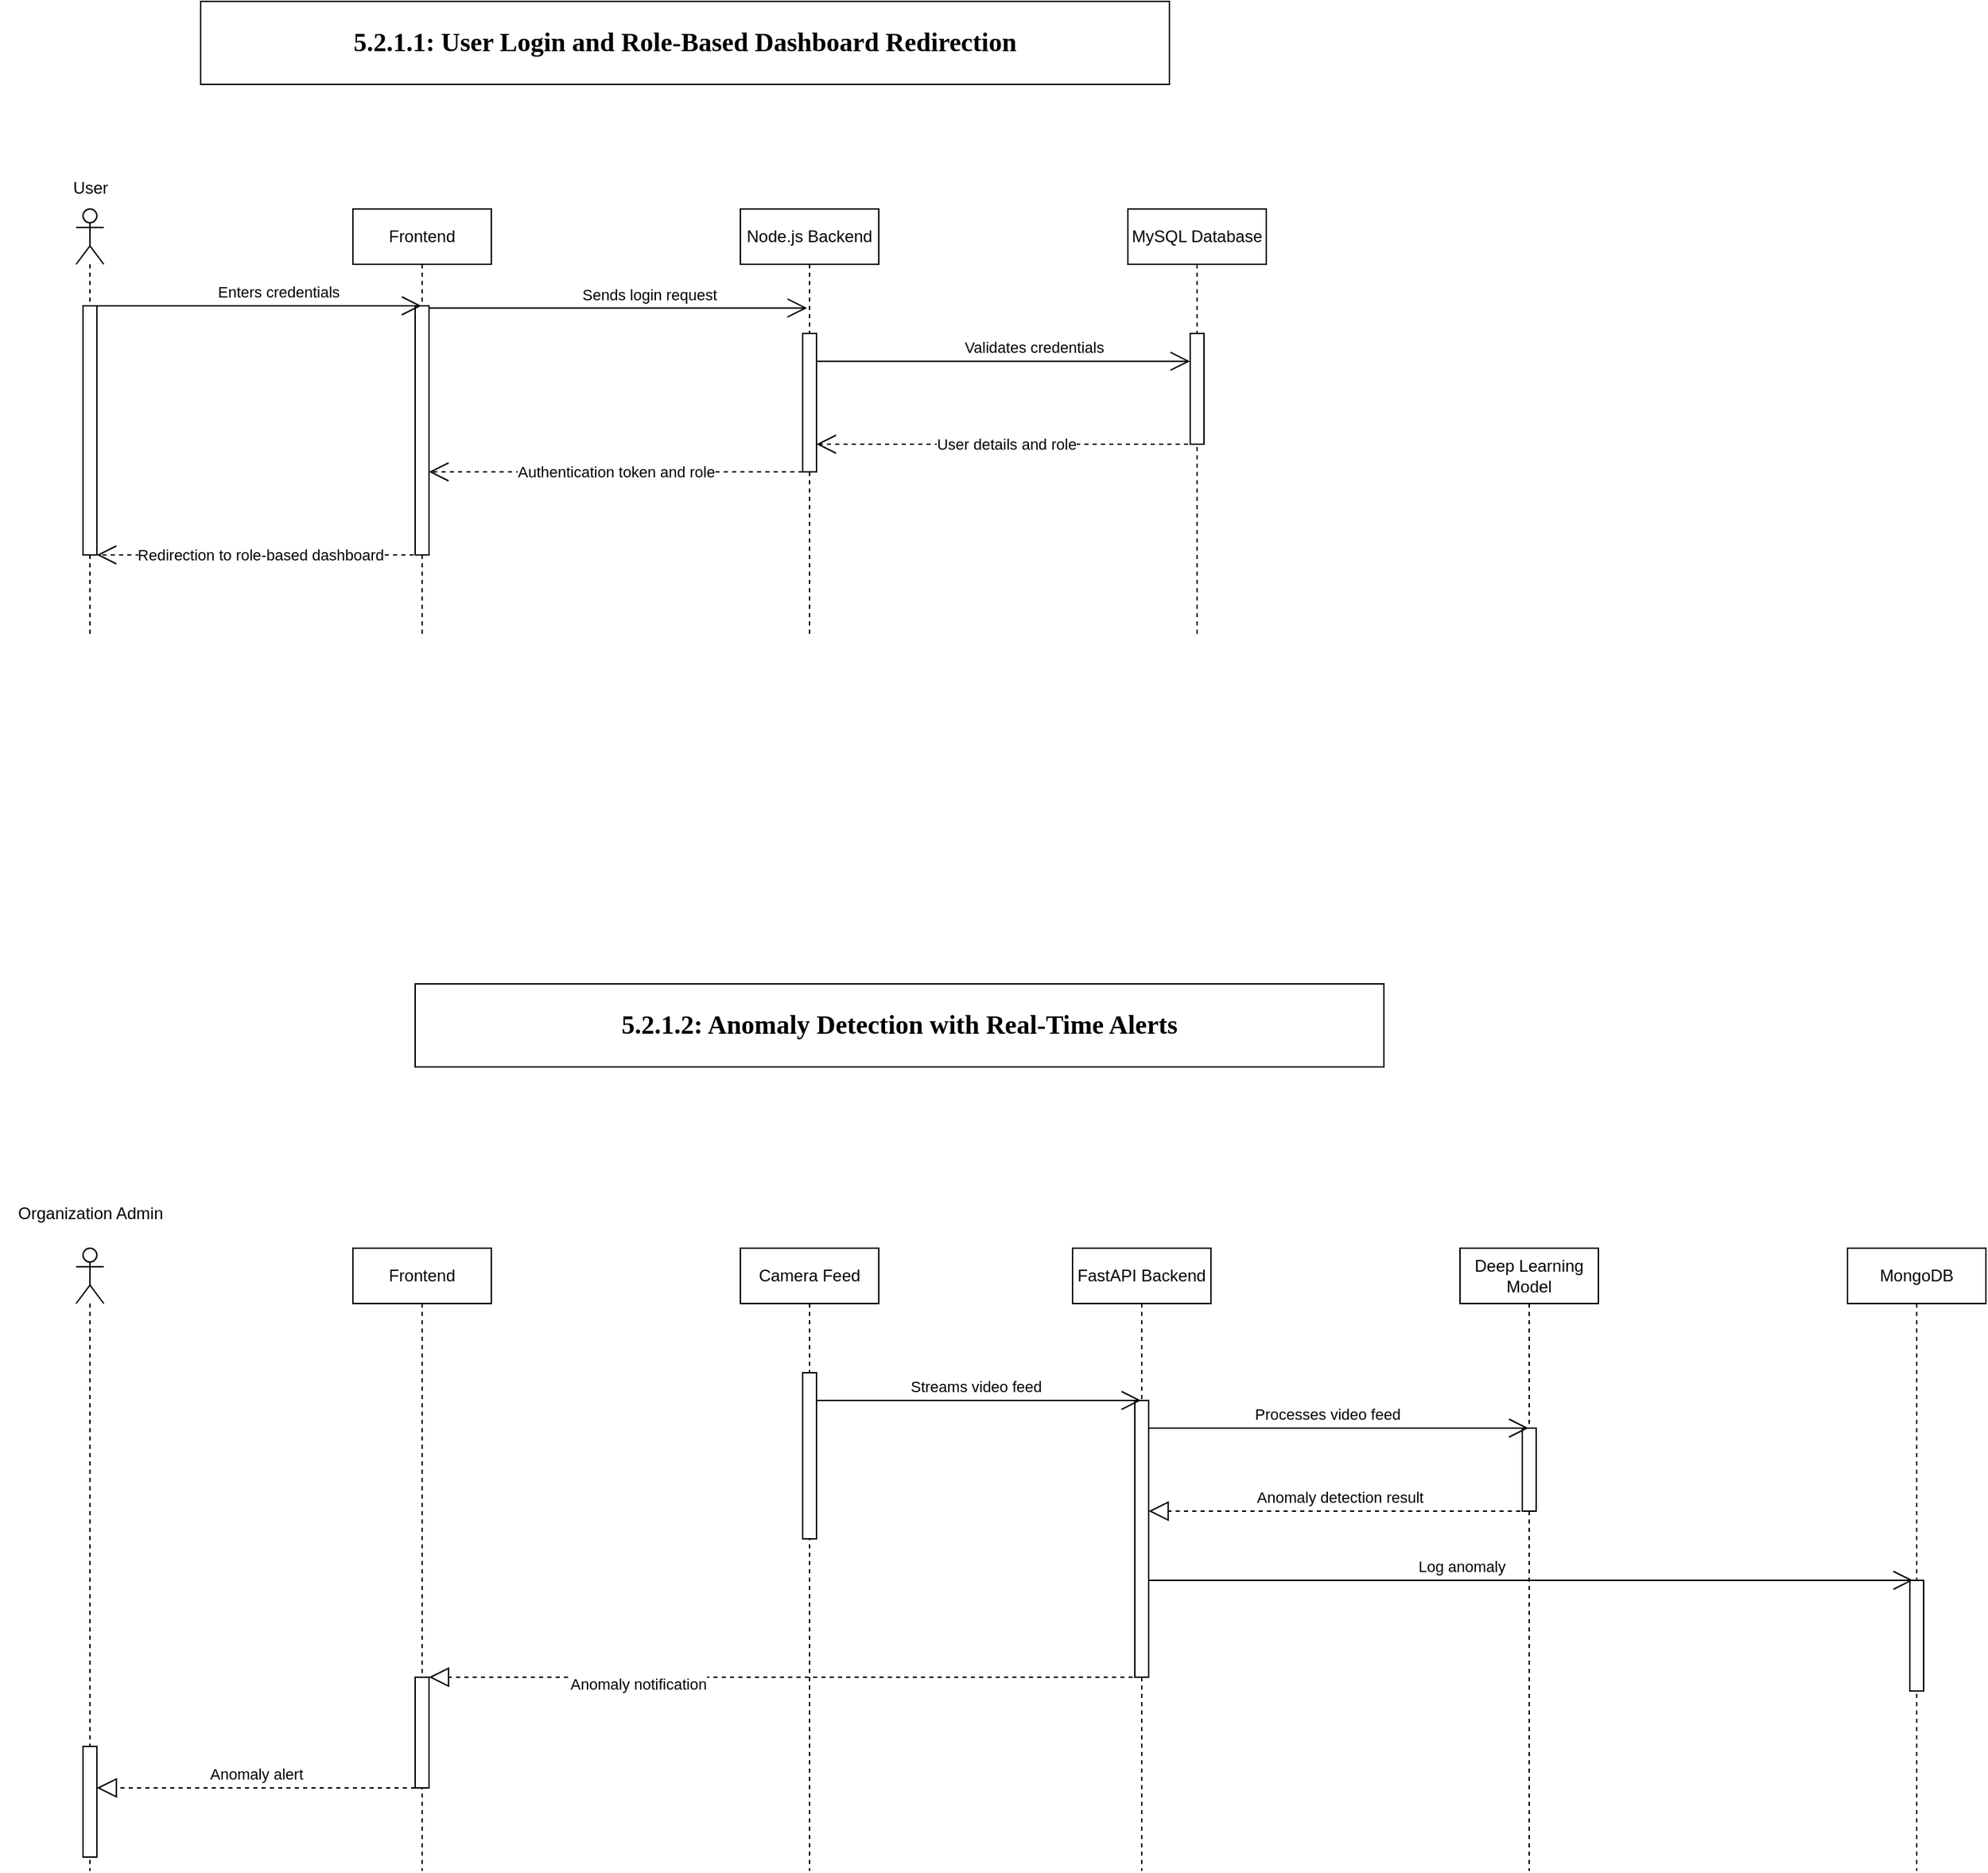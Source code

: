 <mxfile version="24.8.6">
  <diagram name="Page-1" id="YjxeK9bLciFAWOQJMdaE">
    <mxGraphModel dx="830" dy="814" grid="1" gridSize="10" guides="1" tooltips="1" connect="1" arrows="1" fold="1" page="0" pageScale="1" pageWidth="850" pageHeight="1100" math="0" shadow="0">
      <root>
        <mxCell id="0" />
        <mxCell id="1" parent="0" />
        <mxCell id="VmuarMkctPneKjOc8SRD-7" value="" style="shape=umlLifeline;perimeter=lifelinePerimeter;whiteSpace=wrap;html=1;container=1;dropTarget=0;collapsible=0;recursiveResize=0;outlineConnect=0;portConstraint=eastwest;newEdgeStyle={&quot;curved&quot;:0,&quot;rounded&quot;:0};participant=umlActor;" vertex="1" parent="1">
          <mxGeometry x="70" y="50" width="20" height="310" as="geometry" />
        </mxCell>
        <mxCell id="VmuarMkctPneKjOc8SRD-11" value="" style="html=1;points=[[0,0,0,0,5],[0,1,0,0,-5],[1,0,0,0,5],[1,1,0,0,-5]];perimeter=orthogonalPerimeter;outlineConnect=0;targetShapes=umlLifeline;portConstraint=eastwest;newEdgeStyle={&quot;curved&quot;:0,&quot;rounded&quot;:0};" vertex="1" parent="VmuarMkctPneKjOc8SRD-7">
          <mxGeometry x="5" y="70" width="10" height="180" as="geometry" />
        </mxCell>
        <mxCell id="VmuarMkctPneKjOc8SRD-8" value="Frontend" style="shape=umlLifeline;perimeter=lifelinePerimeter;whiteSpace=wrap;html=1;container=1;dropTarget=0;collapsible=0;recursiveResize=0;outlineConnect=0;portConstraint=eastwest;newEdgeStyle={&quot;curved&quot;:0,&quot;rounded&quot;:0};" vertex="1" parent="1">
          <mxGeometry x="270" y="50" width="100" height="310" as="geometry" />
        </mxCell>
        <mxCell id="VmuarMkctPneKjOc8SRD-14" value="" style="html=1;points=[[0,0,0,0,5],[0,1,0,0,-5],[1,0,0,0,5],[1,1,0,0,-5]];perimeter=orthogonalPerimeter;outlineConnect=0;targetShapes=umlLifeline;portConstraint=eastwest;newEdgeStyle={&quot;curved&quot;:0,&quot;rounded&quot;:0};" vertex="1" parent="VmuarMkctPneKjOc8SRD-8">
          <mxGeometry x="45" y="70" width="10" height="180" as="geometry" />
        </mxCell>
        <mxCell id="VmuarMkctPneKjOc8SRD-9" value="Node.js Backend" style="shape=umlLifeline;perimeter=lifelinePerimeter;whiteSpace=wrap;html=1;container=1;dropTarget=0;collapsible=0;recursiveResize=0;outlineConnect=0;portConstraint=eastwest;newEdgeStyle={&quot;curved&quot;:0,&quot;rounded&quot;:0};" vertex="1" parent="1">
          <mxGeometry x="550" y="50" width="100" height="310" as="geometry" />
        </mxCell>
        <mxCell id="VmuarMkctPneKjOc8SRD-19" value="" style="html=1;points=[[0,0,0,0,5],[0,1,0,0,-5],[1,0,0,0,5],[1,1,0,0,-5]];perimeter=orthogonalPerimeter;outlineConnect=0;targetShapes=umlLifeline;portConstraint=eastwest;newEdgeStyle={&quot;curved&quot;:0,&quot;rounded&quot;:0};" vertex="1" parent="VmuarMkctPneKjOc8SRD-9">
          <mxGeometry x="45" y="90" width="10" height="100" as="geometry" />
        </mxCell>
        <mxCell id="VmuarMkctPneKjOc8SRD-10" value="MySQL Database" style="shape=umlLifeline;perimeter=lifelinePerimeter;whiteSpace=wrap;html=1;container=1;dropTarget=0;collapsible=0;recursiveResize=0;outlineConnect=0;portConstraint=eastwest;newEdgeStyle={&quot;curved&quot;:0,&quot;rounded&quot;:0};" vertex="1" parent="1">
          <mxGeometry x="830" y="50" width="100" height="310" as="geometry" />
        </mxCell>
        <mxCell id="VmuarMkctPneKjOc8SRD-20" value="" style="html=1;points=[[0,0,0,0,5],[0,1,0,0,-5],[1,0,0,0,5],[1,1,0,0,-5]];perimeter=orthogonalPerimeter;outlineConnect=0;targetShapes=umlLifeline;portConstraint=eastwest;newEdgeStyle={&quot;curved&quot;:0,&quot;rounded&quot;:0};" vertex="1" parent="VmuarMkctPneKjOc8SRD-10">
          <mxGeometry x="45" y="90" width="10" height="80" as="geometry" />
        </mxCell>
        <mxCell id="VmuarMkctPneKjOc8SRD-12" value="" style="endArrow=open;endFill=1;endSize=12;html=1;rounded=0;" edge="1" parent="1" target="VmuarMkctPneKjOc8SRD-8">
          <mxGeometry width="160" relative="1" as="geometry">
            <mxPoint x="80" y="120" as="sourcePoint" />
            <mxPoint x="240" y="120" as="targetPoint" />
          </mxGeometry>
        </mxCell>
        <mxCell id="VmuarMkctPneKjOc8SRD-13" value="Enters credentials" style="edgeLabel;html=1;align=center;verticalAlign=middle;resizable=0;points=[];" vertex="1" connectable="0" parent="VmuarMkctPneKjOc8SRD-12">
          <mxGeometry x="0.4" y="-1" relative="1" as="geometry">
            <mxPoint x="-32" y="-11" as="offset" />
          </mxGeometry>
        </mxCell>
        <mxCell id="VmuarMkctPneKjOc8SRD-16" value="" style="endArrow=open;endFill=1;endSize=12;html=1;rounded=0;entryX=0.482;entryY=0.231;entryDx=0;entryDy=0;entryPerimeter=0;" edge="1" parent="1" source="VmuarMkctPneKjOc8SRD-14" target="VmuarMkctPneKjOc8SRD-9">
          <mxGeometry width="160" relative="1" as="geometry">
            <mxPoint x="330" y="140" as="sourcePoint" />
            <mxPoint x="570" y="140" as="targetPoint" />
          </mxGeometry>
        </mxCell>
        <mxCell id="VmuarMkctPneKjOc8SRD-17" value="Sends login request" style="edgeLabel;html=1;align=center;verticalAlign=middle;resizable=0;points=[];" vertex="1" connectable="0" parent="VmuarMkctPneKjOc8SRD-16">
          <mxGeometry x="0.4" y="-1" relative="1" as="geometry">
            <mxPoint x="-32" y="-11" as="offset" />
          </mxGeometry>
        </mxCell>
        <mxCell id="VmuarMkctPneKjOc8SRD-21" value="" style="endArrow=open;endFill=1;endSize=12;html=1;rounded=0;entryX=-0.017;entryY=0.251;entryDx=0;entryDy=0;entryPerimeter=0;" edge="1" parent="1" source="VmuarMkctPneKjOc8SRD-19" target="VmuarMkctPneKjOc8SRD-20">
          <mxGeometry width="160" relative="1" as="geometry">
            <mxPoint x="610" y="160" as="sourcePoint" />
            <mxPoint x="870" y="160" as="targetPoint" />
          </mxGeometry>
        </mxCell>
        <mxCell id="VmuarMkctPneKjOc8SRD-22" value="Validates credentials" style="edgeLabel;html=1;align=center;verticalAlign=middle;resizable=0;points=[];" vertex="1" connectable="0" parent="VmuarMkctPneKjOc8SRD-21">
          <mxGeometry x="0.4" y="-1" relative="1" as="geometry">
            <mxPoint x="-32" y="-11" as="offset" />
          </mxGeometry>
        </mxCell>
        <mxCell id="VmuarMkctPneKjOc8SRD-23" value="User details and role" style="endArrow=open;endSize=12;dashed=1;html=1;rounded=0;" edge="1" parent="1" target="VmuarMkctPneKjOc8SRD-19">
          <mxGeometry width="160" relative="1" as="geometry">
            <mxPoint x="879.5" y="220" as="sourcePoint" />
            <mxPoint x="610" y="220" as="targetPoint" />
          </mxGeometry>
        </mxCell>
        <mxCell id="VmuarMkctPneKjOc8SRD-24" value="Authentication token and role" style="endArrow=open;endSize=12;dashed=1;html=1;rounded=0;" edge="1" parent="1" target="VmuarMkctPneKjOc8SRD-14">
          <mxGeometry width="160" relative="1" as="geometry">
            <mxPoint x="595" y="240" as="sourcePoint" />
            <mxPoint x="330" y="240" as="targetPoint" />
          </mxGeometry>
        </mxCell>
        <mxCell id="VmuarMkctPneKjOc8SRD-25" value="Redirection to role-based dashboard" style="endArrow=open;endSize=12;dashed=1;html=1;rounded=0;" edge="1" parent="1" target="VmuarMkctPneKjOc8SRD-11">
          <mxGeometry width="160" relative="1" as="geometry">
            <mxPoint x="320" y="300" as="sourcePoint" />
            <mxPoint x="90" y="300" as="targetPoint" />
          </mxGeometry>
        </mxCell>
        <mxCell id="VmuarMkctPneKjOc8SRD-26" value="5.2.1.1: User Login and Role-Based Dashboard Redirection" style="whiteSpace=wrap;html=1;fontSize=19;fontStyle=1;fontFamily=Lucida Console;" vertex="1" parent="1">
          <mxGeometry x="160" y="-100" width="700" height="60" as="geometry" />
        </mxCell>
        <mxCell id="VmuarMkctPneKjOc8SRD-27" value="" style="shape=umlLifeline;perimeter=lifelinePerimeter;whiteSpace=wrap;html=1;container=1;dropTarget=0;collapsible=0;recursiveResize=0;outlineConnect=0;portConstraint=eastwest;newEdgeStyle={&quot;curved&quot;:0,&quot;rounded&quot;:0};participant=umlActor;" vertex="1" parent="1">
          <mxGeometry x="70" y="801" width="20" height="450" as="geometry" />
        </mxCell>
        <mxCell id="VmuarMkctPneKjOc8SRD-50" value="" style="html=1;points=[[0,0,0,0,5],[0,1,0,0,-5],[1,0,0,0,5],[1,1,0,0,-5]];perimeter=orthogonalPerimeter;outlineConnect=0;targetShapes=umlLifeline;portConstraint=eastwest;newEdgeStyle={&quot;curved&quot;:0,&quot;rounded&quot;:0};" vertex="1" parent="VmuarMkctPneKjOc8SRD-27">
          <mxGeometry x="5" y="360" width="10" height="80" as="geometry" />
        </mxCell>
        <mxCell id="VmuarMkctPneKjOc8SRD-28" value="User" style="text;html=1;align=center;verticalAlign=middle;resizable=0;points=[];autosize=1;strokeColor=none;fillColor=none;" vertex="1" parent="1">
          <mxGeometry x="55" y="20" width="50" height="30" as="geometry" />
        </mxCell>
        <mxCell id="VmuarMkctPneKjOc8SRD-29" value="Organization Admin" style="text;html=1;align=center;verticalAlign=middle;resizable=0;points=[];autosize=1;strokeColor=none;fillColor=none;" vertex="1" parent="1">
          <mxGeometry x="15" y="761" width="130" height="30" as="geometry" />
        </mxCell>
        <mxCell id="VmuarMkctPneKjOc8SRD-30" value="Frontend" style="shape=umlLifeline;perimeter=lifelinePerimeter;whiteSpace=wrap;html=1;container=1;dropTarget=0;collapsible=0;recursiveResize=0;outlineConnect=0;portConstraint=eastwest;newEdgeStyle={&quot;curved&quot;:0,&quot;rounded&quot;:0};" vertex="1" parent="1">
          <mxGeometry x="270" y="801" width="100" height="450" as="geometry" />
        </mxCell>
        <mxCell id="VmuarMkctPneKjOc8SRD-31" value="FastAPI Backend" style="shape=umlLifeline;perimeter=lifelinePerimeter;whiteSpace=wrap;html=1;container=1;dropTarget=0;collapsible=0;recursiveResize=0;outlineConnect=0;portConstraint=eastwest;newEdgeStyle={&quot;curved&quot;:0,&quot;rounded&quot;:0};" vertex="1" parent="1">
          <mxGeometry x="790" y="801" width="100" height="450" as="geometry" />
        </mxCell>
        <mxCell id="VmuarMkctPneKjOc8SRD-36" value="" style="html=1;points=[[0,0,0,0,5],[0,1,0,0,-5],[1,0,0,0,5],[1,1,0,0,-5]];perimeter=orthogonalPerimeter;outlineConnect=0;targetShapes=umlLifeline;portConstraint=eastwest;newEdgeStyle={&quot;curved&quot;:0,&quot;rounded&quot;:0};" vertex="1" parent="VmuarMkctPneKjOc8SRD-31">
          <mxGeometry x="45" y="110" width="10" height="200" as="geometry" />
        </mxCell>
        <mxCell id="VmuarMkctPneKjOc8SRD-32" value="Deep Learning Model" style="shape=umlLifeline;perimeter=lifelinePerimeter;whiteSpace=wrap;html=1;container=1;dropTarget=0;collapsible=0;recursiveResize=0;outlineConnect=0;portConstraint=eastwest;newEdgeStyle={&quot;curved&quot;:0,&quot;rounded&quot;:0};" vertex="1" parent="1">
          <mxGeometry x="1070" y="801" width="100" height="450" as="geometry" />
        </mxCell>
        <mxCell id="VmuarMkctPneKjOc8SRD-39" value="" style="html=1;points=[[0,0,0,0,5],[0,1,0,0,-5],[1,0,0,0,5],[1,1,0,0,-5]];perimeter=orthogonalPerimeter;outlineConnect=0;targetShapes=umlLifeline;portConstraint=eastwest;newEdgeStyle={&quot;curved&quot;:0,&quot;rounded&quot;:0};" vertex="1" parent="VmuarMkctPneKjOc8SRD-32">
          <mxGeometry x="45" y="130" width="10" height="60" as="geometry" />
        </mxCell>
        <mxCell id="VmuarMkctPneKjOc8SRD-33" value="Camera Feed" style="shape=umlLifeline;perimeter=lifelinePerimeter;whiteSpace=wrap;html=1;container=1;dropTarget=0;collapsible=0;recursiveResize=0;outlineConnect=0;portConstraint=eastwest;newEdgeStyle={&quot;curved&quot;:0,&quot;rounded&quot;:0};" vertex="1" parent="1">
          <mxGeometry x="550" y="801" width="100" height="450" as="geometry" />
        </mxCell>
        <mxCell id="VmuarMkctPneKjOc8SRD-35" value="" style="html=1;points=[[0,0,0,0,5],[0,1,0,0,-5],[1,0,0,0,5],[1,1,0,0,-5]];perimeter=orthogonalPerimeter;outlineConnect=0;targetShapes=umlLifeline;portConstraint=eastwest;newEdgeStyle={&quot;curved&quot;:0,&quot;rounded&quot;:0};" vertex="1" parent="VmuarMkctPneKjOc8SRD-33">
          <mxGeometry x="45" y="90" width="10" height="120" as="geometry" />
        </mxCell>
        <mxCell id="VmuarMkctPneKjOc8SRD-34" value="MongoDB" style="shape=umlLifeline;perimeter=lifelinePerimeter;whiteSpace=wrap;html=1;container=1;dropTarget=0;collapsible=0;recursiveResize=0;outlineConnect=0;portConstraint=eastwest;newEdgeStyle={&quot;curved&quot;:0,&quot;rounded&quot;:0};" vertex="1" parent="1">
          <mxGeometry x="1350" y="801" width="100" height="450" as="geometry" />
        </mxCell>
        <mxCell id="VmuarMkctPneKjOc8SRD-44" value="" style="html=1;points=[[0,0,0,0,5],[0,1,0,0,-5],[1,0,0,0,5],[1,1,0,0,-5]];perimeter=orthogonalPerimeter;outlineConnect=0;targetShapes=umlLifeline;portConstraint=eastwest;newEdgeStyle={&quot;curved&quot;:0,&quot;rounded&quot;:0};" vertex="1" parent="VmuarMkctPneKjOc8SRD-34">
          <mxGeometry x="45" y="240" width="10" height="80" as="geometry" />
        </mxCell>
        <mxCell id="VmuarMkctPneKjOc8SRD-37" value="" style="endArrow=open;endFill=1;endSize=12;html=1;rounded=0;" edge="1" parent="1" source="VmuarMkctPneKjOc8SRD-35">
          <mxGeometry width="160" relative="1" as="geometry">
            <mxPoint x="610" y="911" as="sourcePoint" />
            <mxPoint x="839.5" y="911" as="targetPoint" />
          </mxGeometry>
        </mxCell>
        <mxCell id="VmuarMkctPneKjOc8SRD-38" value="Streams video feed" style="edgeLabel;html=1;align=center;verticalAlign=middle;resizable=0;points=[];" vertex="1" connectable="0" parent="VmuarMkctPneKjOc8SRD-37">
          <mxGeometry x="-0.301" y="4" relative="1" as="geometry">
            <mxPoint x="33" y="-6" as="offset" />
          </mxGeometry>
        </mxCell>
        <mxCell id="VmuarMkctPneKjOc8SRD-40" value="" style="endArrow=open;endFill=1;endSize=12;html=1;rounded=0;" edge="1" parent="1" target="VmuarMkctPneKjOc8SRD-32">
          <mxGeometry width="160" relative="1" as="geometry">
            <mxPoint x="845" y="931" as="sourcePoint" />
            <mxPoint x="1079.5" y="931" as="targetPoint" />
          </mxGeometry>
        </mxCell>
        <mxCell id="VmuarMkctPneKjOc8SRD-41" value="Processes video feed" style="edgeLabel;html=1;align=center;verticalAlign=middle;resizable=0;points=[];" vertex="1" connectable="0" parent="VmuarMkctPneKjOc8SRD-40">
          <mxGeometry x="-0.301" y="4" relative="1" as="geometry">
            <mxPoint x="33" y="-6" as="offset" />
          </mxGeometry>
        </mxCell>
        <mxCell id="VmuarMkctPneKjOc8SRD-42" value="" style="endArrow=block;dashed=1;endFill=0;endSize=12;html=1;rounded=0;" edge="1" parent="1" target="VmuarMkctPneKjOc8SRD-36">
          <mxGeometry width="160" relative="1" as="geometry">
            <mxPoint x="1119.5" y="991" as="sourcePoint" />
            <mxPoint x="850" y="991" as="targetPoint" />
          </mxGeometry>
        </mxCell>
        <mxCell id="VmuarMkctPneKjOc8SRD-43" value="Anomaly detection result" style="edgeLabel;html=1;align=center;verticalAlign=middle;resizable=0;points=[];" vertex="1" connectable="0" parent="VmuarMkctPneKjOc8SRD-42">
          <mxGeometry x="0.163" y="3" relative="1" as="geometry">
            <mxPoint x="23" y="-13" as="offset" />
          </mxGeometry>
        </mxCell>
        <mxCell id="VmuarMkctPneKjOc8SRD-45" value="" style="endArrow=open;endFill=1;endSize=12;html=1;rounded=0;" edge="1" parent="1" source="VmuarMkctPneKjOc8SRD-36">
          <mxGeometry width="160" relative="1" as="geometry">
            <mxPoint x="850" y="1041" as="sourcePoint" />
            <mxPoint x="1397.25" y="1041" as="targetPoint" />
          </mxGeometry>
        </mxCell>
        <mxCell id="VmuarMkctPneKjOc8SRD-46" value="Log anomaly" style="edgeLabel;html=1;align=center;verticalAlign=middle;resizable=0;points=[];" vertex="1" connectable="0" parent="VmuarMkctPneKjOc8SRD-45">
          <mxGeometry x="-0.301" y="4" relative="1" as="geometry">
            <mxPoint x="33" y="-6" as="offset" />
          </mxGeometry>
        </mxCell>
        <mxCell id="VmuarMkctPneKjOc8SRD-47" value="" style="endArrow=block;dashed=1;endFill=0;endSize=12;html=1;rounded=0;" edge="1" parent="1" target="VmuarMkctPneKjOc8SRD-48">
          <mxGeometry width="160" relative="1" as="geometry">
            <mxPoint x="839.5" y="1111" as="sourcePoint" />
            <mxPoint x="380" y="1111" as="targetPoint" />
          </mxGeometry>
        </mxCell>
        <mxCell id="VmuarMkctPneKjOc8SRD-49" value="Anomaly notification" style="edgeLabel;html=1;align=center;verticalAlign=middle;resizable=0;points=[];" vertex="1" connectable="0" parent="VmuarMkctPneKjOc8SRD-47">
          <mxGeometry x="0.414" y="5" relative="1" as="geometry">
            <mxPoint as="offset" />
          </mxGeometry>
        </mxCell>
        <mxCell id="VmuarMkctPneKjOc8SRD-48" value="" style="html=1;points=[[0,0,0,0,5],[0,1,0,0,-5],[1,0,0,0,5],[1,1,0,0,-5]];perimeter=orthogonalPerimeter;outlineConnect=0;targetShapes=umlLifeline;portConstraint=eastwest;newEdgeStyle={&quot;curved&quot;:0,&quot;rounded&quot;:0};" vertex="1" parent="1">
          <mxGeometry x="315" y="1111" width="10" height="80" as="geometry" />
        </mxCell>
        <mxCell id="VmuarMkctPneKjOc8SRD-51" value="" style="endArrow=block;dashed=1;endFill=0;endSize=12;html=1;rounded=0;exitX=0;exitY=1;exitDx=0;exitDy=-5;exitPerimeter=0;" edge="1" parent="1" target="VmuarMkctPneKjOc8SRD-50">
          <mxGeometry width="160" relative="1" as="geometry">
            <mxPoint x="315" y="1191" as="sourcePoint" />
            <mxPoint x="90" y="1191" as="targetPoint" />
          </mxGeometry>
        </mxCell>
        <mxCell id="VmuarMkctPneKjOc8SRD-52" value="Anomaly alert" style="edgeLabel;html=1;align=center;verticalAlign=middle;resizable=0;points=[];" vertex="1" connectable="0" parent="VmuarMkctPneKjOc8SRD-51">
          <mxGeometry x="0.348" y="-1" relative="1" as="geometry">
            <mxPoint x="40" y="-9" as="offset" />
          </mxGeometry>
        </mxCell>
        <mxCell id="VmuarMkctPneKjOc8SRD-53" value="5.2.1.2: Anomaly Detection with Real-Time Alerts" style="whiteSpace=wrap;html=1;fontSize=19;fontStyle=1;fontFamily=Lucida Console;" vertex="1" parent="1">
          <mxGeometry x="315" y="610" width="700" height="60" as="geometry" />
        </mxCell>
      </root>
    </mxGraphModel>
  </diagram>
</mxfile>
